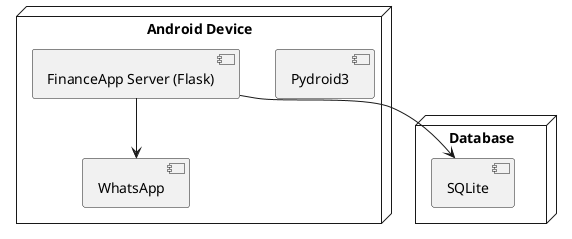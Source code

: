 @startuml Diagram Deployment untuk FinanceApp
' Author: Muchlis
' NIM: 042068646

node "Android Device" {
    component "Pydroid3"
    component "FinanceApp Server (Flask)"
    component "WhatsApp"
}

node "Database" {
    component "SQLite"
}

"FinanceApp Server (Flask)" --> "SQLite"
"FinanceApp Server (Flask)" --> "WhatsApp"
@enduml